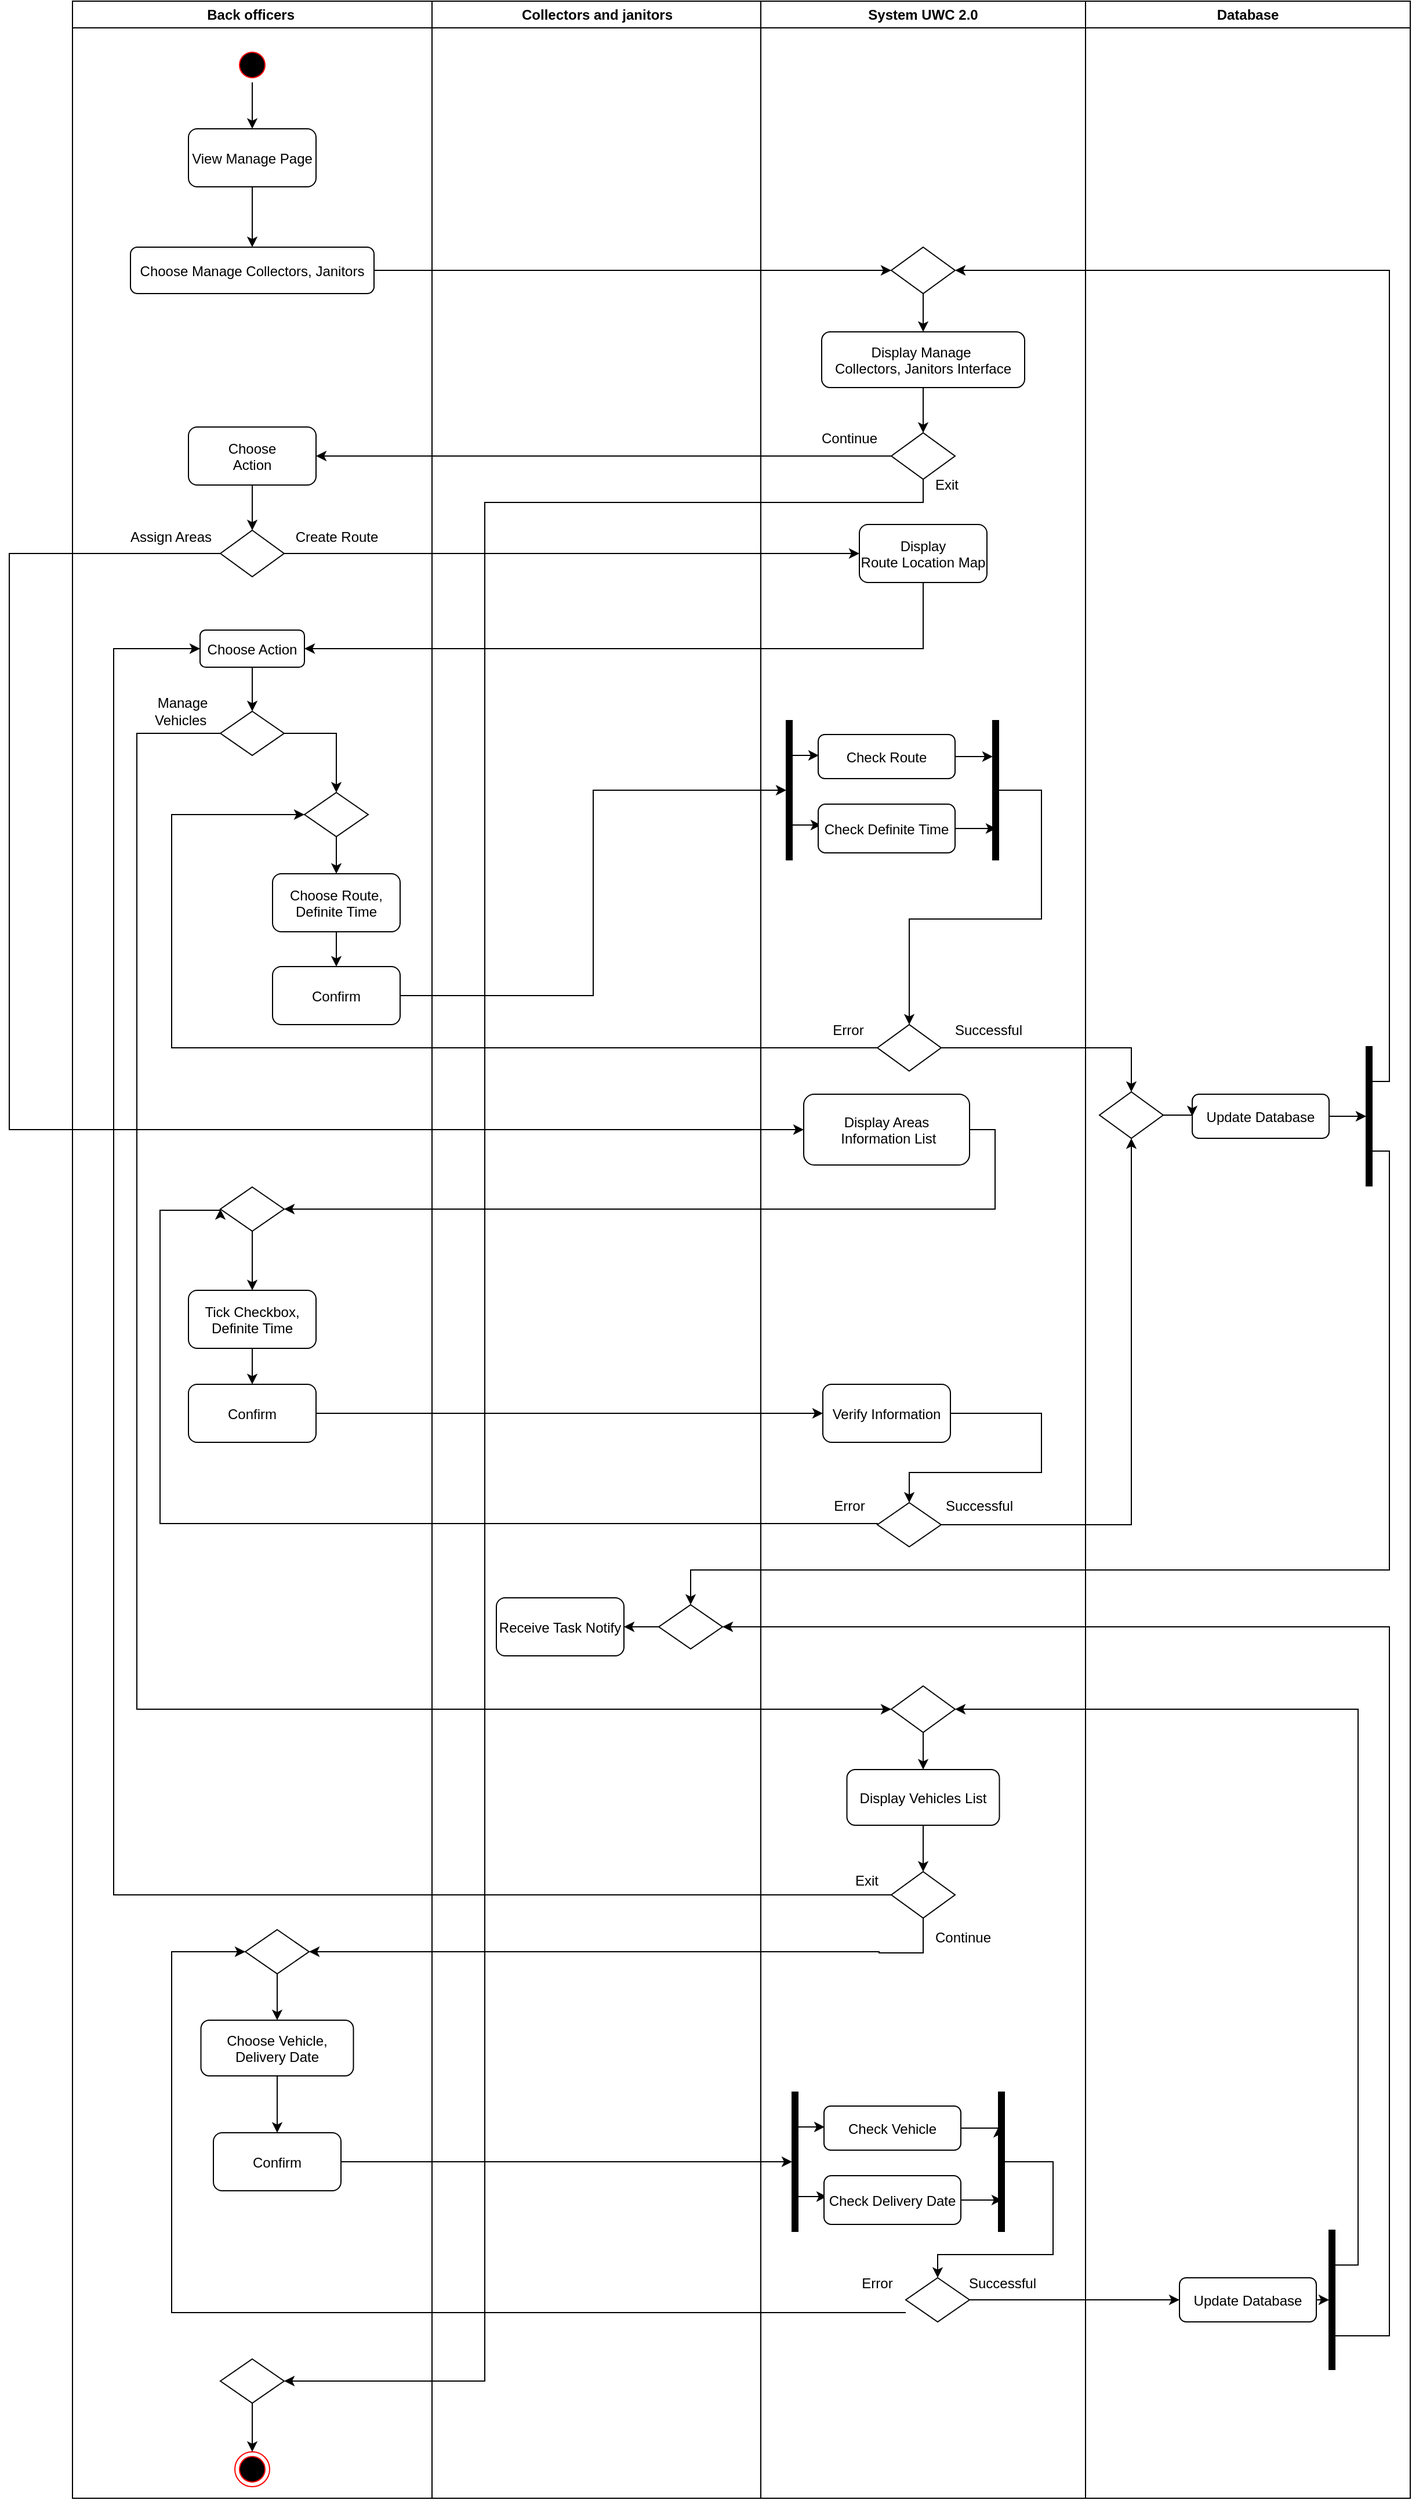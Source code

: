 <mxfile version="20.5.3" type="github">
  <diagram name="Page-1" id="e7e014a7-5840-1c2e-5031-d8a46d1fe8dd">
    <mxGraphModel dx="1354" dy="726" grid="1" gridSize="10" guides="1" tooltips="1" connect="1" arrows="1" fold="1" page="1" pageScale="1" pageWidth="1169" pageHeight="826" background="none" math="0" shadow="0">
      <root>
        <mxCell id="0" />
        <mxCell id="1" parent="0" />
        <mxCell id="2" value="Back officers " style="swimlane;whiteSpace=wrap" parent="1" vertex="1">
          <mxGeometry x="134.5" y="128" width="310" height="2152" as="geometry" />
        </mxCell>
        <mxCell id="rlBSqn4vm4IBlQh9q27B-58" style="edgeStyle=orthogonalEdgeStyle;rounded=0;orthogonalLoop=1;jettySize=auto;html=1;exitX=0.5;exitY=1;exitDx=0;exitDy=0;entryX=0.5;entryY=0;entryDx=0;entryDy=0;" parent="2" source="5" target="7" edge="1">
          <mxGeometry relative="1" as="geometry" />
        </mxCell>
        <mxCell id="5" value="" style="ellipse;shape=startState;fillColor=#000000;strokeColor=#ff0000;" parent="2" vertex="1">
          <mxGeometry x="140" y="40" width="30" height="30" as="geometry" />
        </mxCell>
        <mxCell id="rlBSqn4vm4IBlQh9q27B-235" style="edgeStyle=orthogonalEdgeStyle;rounded=0;orthogonalLoop=1;jettySize=auto;html=1;exitX=0.5;exitY=1;exitDx=0;exitDy=0;" parent="2" source="7" target="rlBSqn4vm4IBlQh9q27B-234" edge="1">
          <mxGeometry relative="1" as="geometry" />
        </mxCell>
        <mxCell id="7" value="View Manage Page" style="fontStyle=0;rounded=1;" parent="2" vertex="1">
          <mxGeometry x="100" y="110" width="110" height="50" as="geometry" />
        </mxCell>
        <mxCell id="rlBSqn4vm4IBlQh9q27B-78" style="edgeStyle=orthogonalEdgeStyle;rounded=0;orthogonalLoop=1;jettySize=auto;html=1;exitX=0.5;exitY=1;exitDx=0;exitDy=0;entryX=0.5;entryY=0;entryDx=0;entryDy=0;" parent="2" source="rlBSqn4vm4IBlQh9q27B-71" target="rlBSqn4vm4IBlQh9q27B-77" edge="1">
          <mxGeometry relative="1" as="geometry" />
        </mxCell>
        <mxCell id="rlBSqn4vm4IBlQh9q27B-71" value="Choose&#xa;Action" style="rounded=1;" parent="2" vertex="1">
          <mxGeometry x="100" y="367" width="110" height="50" as="geometry" />
        </mxCell>
        <mxCell id="rlBSqn4vm4IBlQh9q27B-77" value="" style="rhombus;" parent="2" vertex="1">
          <mxGeometry x="127.5" y="456" width="55" height="40" as="geometry" />
        </mxCell>
        <mxCell id="rlBSqn4vm4IBlQh9q27B-200" style="edgeStyle=orthogonalEdgeStyle;rounded=0;orthogonalLoop=1;jettySize=auto;html=1;exitX=0.5;exitY=1;exitDx=0;exitDy=0;entryX=0.5;entryY=0;entryDx=0;entryDy=0;" parent="2" source="rlBSqn4vm4IBlQh9q27B-83" target="rlBSqn4vm4IBlQh9q27B-196" edge="1">
          <mxGeometry relative="1" as="geometry" />
        </mxCell>
        <mxCell id="rlBSqn4vm4IBlQh9q27B-83" value="Choose Route, &#xa;Definite Time" style="rounded=1;" parent="2" vertex="1">
          <mxGeometry x="172.5" y="752" width="110" height="50" as="geometry" />
        </mxCell>
        <mxCell id="rlBSqn4vm4IBlQh9q27B-163" value="Assign Areas" style="text;html=1;align=center;verticalAlign=middle;resizable=0;points=[];autosize=1;strokeColor=none;fillColor=none;" parent="2" vertex="1">
          <mxGeometry x="39" y="447" width="90" height="30" as="geometry" />
        </mxCell>
        <mxCell id="rlBSqn4vm4IBlQh9q27B-166" style="edgeStyle=orthogonalEdgeStyle;rounded=0;orthogonalLoop=1;jettySize=auto;html=1;exitX=0.5;exitY=1;exitDx=0;exitDy=0;entryX=0.5;entryY=0;entryDx=0;entryDy=0;" parent="2" source="rlBSqn4vm4IBlQh9q27B-165" target="rlBSqn4vm4IBlQh9q27B-83" edge="1">
          <mxGeometry relative="1" as="geometry" />
        </mxCell>
        <mxCell id="rlBSqn4vm4IBlQh9q27B-165" value="" style="rhombus;" parent="2" vertex="1">
          <mxGeometry x="200" y="682" width="55" height="38" as="geometry" />
        </mxCell>
        <mxCell id="rlBSqn4vm4IBlQh9q27B-194" style="edgeStyle=orthogonalEdgeStyle;rounded=0;orthogonalLoop=1;jettySize=auto;html=1;exitX=0.5;exitY=1;exitDx=0;exitDy=0;entryX=0.5;entryY=0;entryDx=0;entryDy=0;" parent="2" source="rlBSqn4vm4IBlQh9q27B-180" target="rlBSqn4vm4IBlQh9q27B-193" edge="1">
          <mxGeometry relative="1" as="geometry" />
        </mxCell>
        <mxCell id="rlBSqn4vm4IBlQh9q27B-180" value="Tick Checkbox,&#xa;Definite Time" style="rounded=1;" parent="2" vertex="1">
          <mxGeometry x="100" y="1111" width="110" height="50" as="geometry" />
        </mxCell>
        <mxCell id="rlBSqn4vm4IBlQh9q27B-192" style="edgeStyle=orthogonalEdgeStyle;rounded=0;orthogonalLoop=1;jettySize=auto;html=1;exitX=0.5;exitY=1;exitDx=0;exitDy=0;entryX=0.5;entryY=0;entryDx=0;entryDy=0;" parent="2" source="rlBSqn4vm4IBlQh9q27B-188" target="rlBSqn4vm4IBlQh9q27B-180" edge="1">
          <mxGeometry relative="1" as="geometry" />
        </mxCell>
        <mxCell id="rlBSqn4vm4IBlQh9q27B-188" value="" style="rhombus;" parent="2" vertex="1">
          <mxGeometry x="127.5" y="1022" width="55" height="38" as="geometry" />
        </mxCell>
        <mxCell id="rlBSqn4vm4IBlQh9q27B-82" value="Create Route" style="text;html=1;align=center;verticalAlign=middle;resizable=0;points=[];autosize=1;strokeColor=none;fillColor=none;" parent="2" vertex="1">
          <mxGeometry x="182.5" y="447" width="90" height="30" as="geometry" />
        </mxCell>
        <mxCell id="rlBSqn4vm4IBlQh9q27B-193" value="Confirm" style="rounded=1;" parent="2" vertex="1">
          <mxGeometry x="100" y="1192" width="110" height="50" as="geometry" />
        </mxCell>
        <mxCell id="rlBSqn4vm4IBlQh9q27B-196" value="Confirm" style="rounded=1;" parent="2" vertex="1">
          <mxGeometry x="172.5" y="832" width="110" height="50" as="geometry" />
        </mxCell>
        <mxCell id="rlBSqn4vm4IBlQh9q27B-234" value="Choose Manage Collectors, Janitors" style="fontStyle=0;rounded=1;strokeColor=#000000;fillColor=#FFFFFF;align=center;" parent="2" vertex="1">
          <mxGeometry x="50" y="212" width="210" height="40" as="geometry" />
        </mxCell>
        <mxCell id="rlBSqn4vm4IBlQh9q27B-249" value="&amp;nbsp;Manage&amp;nbsp;&lt;br style=&quot;padding: 0px; margin: 0px;&quot;&gt;Vehicles&amp;nbsp;" style="text;html=1;align=center;verticalAlign=middle;resizable=0;points=[];autosize=1;strokeColor=none;fillColor=none;" parent="2" vertex="1">
          <mxGeometry x="59" y="592" width="70" height="40" as="geometry" />
        </mxCell>
        <mxCell id="rlBSqn4vm4IBlQh9q27B-261" style="edgeStyle=orthogonalEdgeStyle;rounded=0;orthogonalLoop=1;jettySize=auto;html=1;exitX=0.5;exitY=1;exitDx=0;exitDy=0;entryX=0.5;entryY=0;entryDx=0;entryDy=0;" parent="2" source="rlBSqn4vm4IBlQh9q27B-259" target="rlBSqn4vm4IBlQh9q27B-262" edge="1">
          <mxGeometry relative="1" as="geometry">
            <mxPoint x="166.962" y="1893.027" as="targetPoint" />
          </mxGeometry>
        </mxCell>
        <mxCell id="rlBSqn4vm4IBlQh9q27B-259" value="" style="rhombus;" parent="2" vertex="1">
          <mxGeometry x="149" y="1662" width="55" height="38" as="geometry" />
        </mxCell>
        <mxCell id="rlBSqn4vm4IBlQh9q27B-262" value="Choose Vehicle, &#xa;Delivery Date" style="rounded=1;strokeColor=#000000;fillColor=#FFFFFF;" parent="2" vertex="1">
          <mxGeometry x="110.75" y="1740" width="131.5" height="48" as="geometry" />
        </mxCell>
        <mxCell id="rlBSqn4vm4IBlQh9q27B-45" value="" style="ellipse;shape=endState;fillColor=#000000;strokeColor=#ff0000" parent="2" vertex="1">
          <mxGeometry x="140" y="2112" width="30" height="30" as="geometry" />
        </mxCell>
        <mxCell id="rlBSqn4vm4IBlQh9q27B-294" style="edgeStyle=orthogonalEdgeStyle;rounded=0;orthogonalLoop=1;jettySize=auto;html=1;exitX=0.5;exitY=1;exitDx=0;exitDy=0;entryX=0.5;entryY=0;entryDx=0;entryDy=0;" parent="2" source="rlBSqn4vm4IBlQh9q27B-291" target="rlBSqn4vm4IBlQh9q27B-45" edge="1">
          <mxGeometry relative="1" as="geometry" />
        </mxCell>
        <mxCell id="rlBSqn4vm4IBlQh9q27B-291" value="" style="rhombus;" parent="2" vertex="1">
          <mxGeometry x="127.5" y="2032" width="55" height="38" as="geometry" />
        </mxCell>
        <mxCell id="nLFvgQ4g275rdtvkvqvI-38" value="Confirm" style="rounded=1;" parent="2" vertex="1">
          <mxGeometry x="121.5" y="1837" width="110" height="50" as="geometry" />
        </mxCell>
        <mxCell id="nLFvgQ4g275rdtvkvqvI-39" value="" style="endArrow=classic;html=1;exitX=0.5;exitY=1;exitDx=0;exitDy=0;entryX=0.5;entryY=0;entryDx=0;entryDy=0;" parent="2" source="rlBSqn4vm4IBlQh9q27B-262" target="nLFvgQ4g275rdtvkvqvI-38" edge="1">
          <mxGeometry width="50" height="50" relative="1" as="geometry">
            <mxPoint x="565.5" y="1832" as="sourcePoint" />
            <mxPoint x="615.5" y="1782" as="targetPoint" />
          </mxGeometry>
        </mxCell>
        <mxCell id="c1iucTl4LM4oRWv0uUaR-33" value="Choose Action" style="rounded=1;" vertex="1" parent="2">
          <mxGeometry x="110" y="542" width="90" height="32" as="geometry" />
        </mxCell>
        <mxCell id="c1iucTl4LM4oRWv0uUaR-34" value="" style="rhombus;" vertex="1" parent="2">
          <mxGeometry x="127.5" y="612" width="55" height="38" as="geometry" />
        </mxCell>
        <mxCell id="c1iucTl4LM4oRWv0uUaR-35" style="edgeStyle=orthogonalEdgeStyle;rounded=0;orthogonalLoop=1;jettySize=auto;html=1;exitX=0.5;exitY=1;exitDx=0;exitDy=0;entryX=0.5;entryY=0;entryDx=0;entryDy=0;" edge="1" parent="2" source="c1iucTl4LM4oRWv0uUaR-33" target="c1iucTl4LM4oRWv0uUaR-34">
          <mxGeometry relative="1" as="geometry">
            <mxPoint x="743.5" y="511" as="sourcePoint" />
            <mxPoint x="210" y="558.0" as="targetPoint" />
          </mxGeometry>
        </mxCell>
        <mxCell id="c1iucTl4LM4oRWv0uUaR-36" style="edgeStyle=orthogonalEdgeStyle;rounded=0;orthogonalLoop=1;jettySize=auto;html=1;exitX=1;exitY=0.5;exitDx=0;exitDy=0;entryX=0.5;entryY=0;entryDx=0;entryDy=0;" edge="1" parent="2" source="c1iucTl4LM4oRWv0uUaR-34" target="rlBSqn4vm4IBlQh9q27B-165">
          <mxGeometry relative="1" as="geometry">
            <mxPoint x="165" y="574.0" as="sourcePoint" />
            <mxPoint x="165" y="622" as="targetPoint" />
            <Array as="points">
              <mxPoint x="228" y="631" />
            </Array>
          </mxGeometry>
        </mxCell>
        <mxCell id="3" value="Collectors and janitors" style="swimlane;whiteSpace=wrap;startSize=23;" parent="1" vertex="1">
          <mxGeometry x="444.5" y="128" width="283.5" height="2152" as="geometry" />
        </mxCell>
        <mxCell id="rlBSqn4vm4IBlQh9q27B-186" value="Receive Task Notify" style="rounded=1;" parent="3" vertex="1">
          <mxGeometry x="55.5" y="1376" width="110" height="50" as="geometry" />
        </mxCell>
        <mxCell id="rlBSqn4vm4IBlQh9q27B-288" style="edgeStyle=orthogonalEdgeStyle;rounded=0;orthogonalLoop=1;jettySize=auto;html=1;exitX=0;exitY=0.5;exitDx=0;exitDy=0;entryX=1;entryY=0.5;entryDx=0;entryDy=0;" parent="3" source="rlBSqn4vm4IBlQh9q27B-285" target="rlBSqn4vm4IBlQh9q27B-186" edge="1">
          <mxGeometry relative="1" as="geometry" />
        </mxCell>
        <mxCell id="rlBSqn4vm4IBlQh9q27B-285" value="" style="rhombus;" parent="3" vertex="1">
          <mxGeometry x="195.5" y="1382" width="55" height="38" as="geometry" />
        </mxCell>
        <mxCell id="4" value="System UWC 2.0" style="swimlane;whiteSpace=wrap;startSize=23;" parent="1" vertex="1">
          <mxGeometry x="728" y="128" width="280" height="2152" as="geometry">
            <mxRectangle x="724.5" y="128" width="90" height="30" as="alternateBounds" />
          </mxGeometry>
        </mxCell>
        <mxCell id="rlBSqn4vm4IBlQh9q27B-53" style="edgeStyle=orthogonalEdgeStyle;rounded=0;orthogonalLoop=1;jettySize=auto;html=1;exitX=0.5;exitY=1;exitDx=0;exitDy=0;entryX=0.5;entryY=0;entryDx=0;entryDy=0;" parent="4" source="21" target="33" edge="1">
          <mxGeometry relative="1" as="geometry">
            <mxPoint x="162" y="202" as="targetPoint" />
          </mxGeometry>
        </mxCell>
        <mxCell id="21" value="" style="rhombus;" parent="4" vertex="1">
          <mxGeometry x="112.5" y="212" width="55" height="40" as="geometry" />
        </mxCell>
        <mxCell id="rlBSqn4vm4IBlQh9q27B-55" style="edgeStyle=orthogonalEdgeStyle;rounded=0;orthogonalLoop=1;jettySize=auto;html=1;exitX=0.5;exitY=1;exitDx=0;exitDy=0;entryX=0.5;entryY=0;entryDx=0;entryDy=0;" parent="4" source="33" target="rlBSqn4vm4IBlQh9q27B-52" edge="1">
          <mxGeometry relative="1" as="geometry">
            <mxPoint x="222" y="362" as="targetPoint" />
          </mxGeometry>
        </mxCell>
        <mxCell id="rlBSqn4vm4IBlQh9q27B-52" value="" style="rhombus;" parent="4" vertex="1">
          <mxGeometry x="112.5" y="372" width="55" height="40" as="geometry" />
        </mxCell>
        <mxCell id="rlBSqn4vm4IBlQh9q27B-79" value="Display &#xa;Route Location Map" style="rounded=1;" parent="4" vertex="1">
          <mxGeometry x="85" y="451" width="110" height="50" as="geometry" />
        </mxCell>
        <mxCell id="rlBSqn4vm4IBlQh9q27B-91" value="" style="rhombus;" parent="4" vertex="1">
          <mxGeometry x="100.5" y="882" width="55" height="40" as="geometry" />
        </mxCell>
        <mxCell id="rlBSqn4vm4IBlQh9q27B-111" style="edgeStyle=orthogonalEdgeStyle;rounded=0;orthogonalLoop=1;jettySize=auto;html=1;exitX=1;exitY=0.75;exitDx=0;exitDy=0;" parent="4" source="rlBSqn4vm4IBlQh9q27B-92" edge="1">
          <mxGeometry relative="1" as="geometry">
            <mxPoint x="52" y="710" as="targetPoint" />
          </mxGeometry>
        </mxCell>
        <mxCell id="rlBSqn4vm4IBlQh9q27B-115" style="edgeStyle=orthogonalEdgeStyle;rounded=0;orthogonalLoop=1;jettySize=auto;html=1;exitX=0;exitY=0.25;exitDx=0;exitDy=0;" parent="4" source="rlBSqn4vm4IBlQh9q27B-92" edge="1">
          <mxGeometry relative="1" as="geometry">
            <mxPoint x="50" y="650" as="targetPoint" />
          </mxGeometry>
        </mxCell>
        <mxCell id="rlBSqn4vm4IBlQh9q27B-92" value="" style="whiteSpace=wrap;strokeColor=#000000;fillColor=#000000;" parent="4" vertex="1">
          <mxGeometry x="22" y="620" width="5" height="120" as="geometry" />
        </mxCell>
        <mxCell id="rlBSqn4vm4IBlQh9q27B-133" style="edgeStyle=orthogonalEdgeStyle;rounded=0;orthogonalLoop=1;jettySize=auto;html=1;exitX=1;exitY=0.5;exitDx=0;exitDy=0;entryX=0;entryY=0.25;entryDx=0;entryDy=0;" parent="4" source="rlBSqn4vm4IBlQh9q27B-96" target="rlBSqn4vm4IBlQh9q27B-132" edge="1">
          <mxGeometry relative="1" as="geometry" />
        </mxCell>
        <mxCell id="rlBSqn4vm4IBlQh9q27B-96" value="Check Route" style="rounded=1;" parent="4" vertex="1">
          <mxGeometry x="49.5" y="632" width="118" height="38" as="geometry" />
        </mxCell>
        <mxCell id="rlBSqn4vm4IBlQh9q27B-139" style="edgeStyle=none;rounded=0;orthogonalLoop=1;jettySize=auto;html=1;exitX=1;exitY=0.5;exitDx=0;exitDy=0;" parent="4" source="rlBSqn4vm4IBlQh9q27B-97" edge="1">
          <mxGeometry relative="1" as="geometry">
            <mxPoint x="133" y="713" as="targetPoint" />
          </mxGeometry>
        </mxCell>
        <mxCell id="rlBSqn4vm4IBlQh9q27B-141" style="edgeStyle=none;rounded=0;orthogonalLoop=1;jettySize=auto;html=1;exitX=1;exitY=0.5;exitDx=0;exitDy=0;" parent="4" source="rlBSqn4vm4IBlQh9q27B-97" edge="1">
          <mxGeometry relative="1" as="geometry">
            <mxPoint x="123" y="713" as="targetPoint" />
          </mxGeometry>
        </mxCell>
        <mxCell id="rlBSqn4vm4IBlQh9q27B-143" style="edgeStyle=none;rounded=0;orthogonalLoop=1;jettySize=auto;html=1;exitX=1;exitY=0.5;exitDx=0;exitDy=0;" parent="4" source="rlBSqn4vm4IBlQh9q27B-97" edge="1">
          <mxGeometry relative="1" as="geometry">
            <mxPoint x="133" y="713" as="targetPoint" />
          </mxGeometry>
        </mxCell>
        <mxCell id="rlBSqn4vm4IBlQh9q27B-144" style="edgeStyle=none;rounded=0;orthogonalLoop=1;jettySize=auto;html=1;exitX=1;exitY=0.5;exitDx=0;exitDy=0;" parent="4" source="rlBSqn4vm4IBlQh9q27B-97" edge="1">
          <mxGeometry relative="1" as="geometry">
            <mxPoint x="203" y="713" as="targetPoint" />
          </mxGeometry>
        </mxCell>
        <mxCell id="rlBSqn4vm4IBlQh9q27B-97" value="Check Definite Time" style="rounded=1;" parent="4" vertex="1">
          <mxGeometry x="49.5" y="692" width="118" height="42" as="geometry" />
        </mxCell>
        <mxCell id="rlBSqn4vm4IBlQh9q27B-145" style="edgeStyle=orthogonalEdgeStyle;rounded=0;orthogonalLoop=1;jettySize=auto;html=1;exitX=1;exitY=0.5;exitDx=0;exitDy=0;entryX=0.5;entryY=0;entryDx=0;entryDy=0;" parent="4" source="rlBSqn4vm4IBlQh9q27B-132" target="rlBSqn4vm4IBlQh9q27B-91" edge="1">
          <mxGeometry relative="1" as="geometry">
            <Array as="points">
              <mxPoint x="242" y="680" />
              <mxPoint x="242" y="791" />
              <mxPoint x="128" y="791" />
            </Array>
          </mxGeometry>
        </mxCell>
        <mxCell id="rlBSqn4vm4IBlQh9q27B-132" value="" style="whiteSpace=wrap;strokeColor=#000000;fillColor=#000000;" parent="4" vertex="1">
          <mxGeometry x="200" y="620" width="5" height="120" as="geometry" />
        </mxCell>
        <mxCell id="rlBSqn4vm4IBlQh9q27B-172" value="Display Areas&#xa; Information List" style="rounded=1;" parent="4" vertex="1">
          <mxGeometry x="37" y="942" width="143" height="61" as="geometry" />
        </mxCell>
        <mxCell id="rlBSqn4vm4IBlQh9q27B-205" style="edgeStyle=orthogonalEdgeStyle;rounded=0;orthogonalLoop=1;jettySize=auto;html=1;exitX=1;exitY=0.5;exitDx=0;exitDy=0;entryX=0.5;entryY=0;entryDx=0;entryDy=0;" parent="4" source="rlBSqn4vm4IBlQh9q27B-201" target="rlBSqn4vm4IBlQh9q27B-203" edge="1">
          <mxGeometry relative="1" as="geometry">
            <Array as="points">
              <mxPoint x="242" y="1217" />
              <mxPoint x="242" y="1268" />
              <mxPoint x="128" y="1268" />
            </Array>
          </mxGeometry>
        </mxCell>
        <mxCell id="rlBSqn4vm4IBlQh9q27B-201" value="Verify Information" style="rounded=1;strokeColor=#000000;fillColor=#FFFFFF;" parent="4" vertex="1">
          <mxGeometry x="53.5" y="1192" width="110" height="50" as="geometry" />
        </mxCell>
        <mxCell id="rlBSqn4vm4IBlQh9q27B-203" value="" style="rhombus;" parent="4" vertex="1">
          <mxGeometry x="100.5" y="1294" width="55" height="38" as="geometry" />
        </mxCell>
        <mxCell id="rlBSqn4vm4IBlQh9q27B-207" value="Error" style="text;html=1;align=center;verticalAlign=middle;resizable=0;points=[];autosize=1;strokeColor=none;fillColor=none;" parent="4" vertex="1">
          <mxGeometry x="50.5" y="1282" width="50" height="30" as="geometry" />
        </mxCell>
        <mxCell id="rlBSqn4vm4IBlQh9q27B-211" value="Successful" style="text;html=1;align=center;verticalAlign=middle;resizable=0;points=[];autosize=1;strokeColor=none;fillColor=none;" parent="4" vertex="1">
          <mxGeometry x="147.5" y="1282" width="80" height="30" as="geometry" />
        </mxCell>
        <mxCell id="rlBSqn4vm4IBlQh9q27B-238" value="" style="rhombus;" parent="4" vertex="1">
          <mxGeometry x="112.5" y="1452" width="55" height="40" as="geometry" />
        </mxCell>
        <mxCell id="rlBSqn4vm4IBlQh9q27B-247" style="edgeStyle=orthogonalEdgeStyle;rounded=0;orthogonalLoop=1;jettySize=auto;html=1;exitX=0.5;exitY=1;exitDx=0;exitDy=0;entryX=0.5;entryY=0;entryDx=0;entryDy=0;" parent="4" source="rlBSqn4vm4IBlQh9q27B-255" target="rlBSqn4vm4IBlQh9q27B-245" edge="1">
          <mxGeometry relative="1" as="geometry">
            <mxPoint x="242" y="1562" as="targetPoint" />
            <mxPoint x="140" y="1560" as="sourcePoint" />
          </mxGeometry>
        </mxCell>
        <mxCell id="rlBSqn4vm4IBlQh9q27B-245" value="" style="rhombus;" parent="4" vertex="1">
          <mxGeometry x="112.5" y="1612" width="55" height="40" as="geometry" />
        </mxCell>
        <mxCell id="rlBSqn4vm4IBlQh9q27B-255" value="Display Vehicles List" style="rounded=1;strokeColor=#000000;fillColor=#FFFFFF;" parent="4" vertex="1">
          <mxGeometry x="74.25" y="1524" width="131.5" height="48" as="geometry" />
        </mxCell>
        <mxCell id="rlBSqn4vm4IBlQh9q27B-263" style="edgeStyle=orthogonalEdgeStyle;rounded=0;orthogonalLoop=1;jettySize=auto;html=1;exitX=1;exitY=0.75;exitDx=0;exitDy=0;" parent="4" source="rlBSqn4vm4IBlQh9q27B-265" edge="1">
          <mxGeometry relative="1" as="geometry">
            <mxPoint x="57" y="1892" as="targetPoint" />
          </mxGeometry>
        </mxCell>
        <mxCell id="rlBSqn4vm4IBlQh9q27B-264" style="edgeStyle=orthogonalEdgeStyle;rounded=0;orthogonalLoop=1;jettySize=auto;html=1;exitX=0;exitY=0.25;exitDx=0;exitDy=0;" parent="4" source="rlBSqn4vm4IBlQh9q27B-265" edge="1">
          <mxGeometry relative="1" as="geometry">
            <mxPoint x="55" y="1832" as="targetPoint" />
          </mxGeometry>
        </mxCell>
        <mxCell id="rlBSqn4vm4IBlQh9q27B-265" value="" style="whiteSpace=wrap;strokeColor=#000000;fillColor=#000000;" parent="4" vertex="1">
          <mxGeometry x="27" y="1802" width="5" height="120" as="geometry" />
        </mxCell>
        <mxCell id="rlBSqn4vm4IBlQh9q27B-267" value="Check Vehicle" style="rounded=1;" parent="4" vertex="1">
          <mxGeometry x="54.5" y="1814" width="118" height="38" as="geometry" />
        </mxCell>
        <mxCell id="rlBSqn4vm4IBlQh9q27B-268" style="edgeStyle=none;rounded=0;orthogonalLoop=1;jettySize=auto;html=1;exitX=1;exitY=0.5;exitDx=0;exitDy=0;" parent="4" source="rlBSqn4vm4IBlQh9q27B-272" edge="1">
          <mxGeometry relative="1" as="geometry">
            <mxPoint x="138" y="1895" as="targetPoint" />
          </mxGeometry>
        </mxCell>
        <mxCell id="rlBSqn4vm4IBlQh9q27B-269" style="edgeStyle=none;rounded=0;orthogonalLoop=1;jettySize=auto;html=1;exitX=1;exitY=0.5;exitDx=0;exitDy=0;" parent="4" source="rlBSqn4vm4IBlQh9q27B-272" edge="1">
          <mxGeometry relative="1" as="geometry">
            <mxPoint x="128" y="1895" as="targetPoint" />
          </mxGeometry>
        </mxCell>
        <mxCell id="rlBSqn4vm4IBlQh9q27B-270" style="edgeStyle=none;rounded=0;orthogonalLoop=1;jettySize=auto;html=1;exitX=1;exitY=0.5;exitDx=0;exitDy=0;" parent="4" source="rlBSqn4vm4IBlQh9q27B-272" edge="1">
          <mxGeometry relative="1" as="geometry">
            <mxPoint x="138" y="1895" as="targetPoint" />
          </mxGeometry>
        </mxCell>
        <mxCell id="rlBSqn4vm4IBlQh9q27B-271" style="edgeStyle=none;rounded=0;orthogonalLoop=1;jettySize=auto;html=1;exitX=1;exitY=0.5;exitDx=0;exitDy=0;" parent="4" source="rlBSqn4vm4IBlQh9q27B-272" edge="1">
          <mxGeometry relative="1" as="geometry">
            <mxPoint x="208" y="1895" as="targetPoint" />
          </mxGeometry>
        </mxCell>
        <mxCell id="rlBSqn4vm4IBlQh9q27B-272" value="Check Delivery Date" style="rounded=1;" parent="4" vertex="1">
          <mxGeometry x="54.5" y="1874" width="118" height="42" as="geometry" />
        </mxCell>
        <mxCell id="XdoykPWAol43YMfYIbr1-44" style="edgeStyle=orthogonalEdgeStyle;rounded=0;orthogonalLoop=1;jettySize=auto;html=1;exitX=1;exitY=0.5;exitDx=0;exitDy=0;entryX=0.5;entryY=0;entryDx=0;entryDy=0;" parent="4" source="rlBSqn4vm4IBlQh9q27B-273" target="rlBSqn4vm4IBlQh9q27B-275" edge="1">
          <mxGeometry relative="1" as="geometry">
            <Array as="points">
              <mxPoint x="252" y="1862" />
              <mxPoint x="252" y="1942" />
              <mxPoint x="153" y="1942" />
            </Array>
          </mxGeometry>
        </mxCell>
        <mxCell id="rlBSqn4vm4IBlQh9q27B-273" value="" style="whiteSpace=wrap;strokeColor=#000000;fillColor=#000000;" parent="4" vertex="1">
          <mxGeometry x="205" y="1802" width="5" height="120" as="geometry" />
        </mxCell>
        <mxCell id="rlBSqn4vm4IBlQh9q27B-266" style="edgeStyle=orthogonalEdgeStyle;rounded=0;orthogonalLoop=1;jettySize=auto;html=1;exitX=1;exitY=0.5;exitDx=0;exitDy=0;entryX=0;entryY=0.25;entryDx=0;entryDy=0;" parent="4" source="rlBSqn4vm4IBlQh9q27B-267" target="rlBSqn4vm4IBlQh9q27B-273" edge="1">
          <mxGeometry relative="1" as="geometry" />
        </mxCell>
        <mxCell id="rlBSqn4vm4IBlQh9q27B-275" value="" style="rhombus;" parent="4" vertex="1">
          <mxGeometry x="125" y="1962" width="55" height="38" as="geometry" />
        </mxCell>
        <mxCell id="rlBSqn4vm4IBlQh9q27B-185" value="Successful" style="text;html=1;align=center;verticalAlign=middle;resizable=0;points=[];autosize=1;strokeColor=none;fillColor=none;" parent="4" vertex="1">
          <mxGeometry x="155.5" y="872" width="80" height="30" as="geometry" />
        </mxCell>
        <mxCell id="rlBSqn4vm4IBlQh9q27B-159" value="Error" style="text;html=1;align=center;verticalAlign=middle;resizable=0;points=[];autosize=1;strokeColor=none;fillColor=none;" parent="4" vertex="1">
          <mxGeometry x="49.5" y="872" width="50" height="30" as="geometry" />
        </mxCell>
        <mxCell id="rlBSqn4vm4IBlQh9q27B-302" value="Successful" style="text;html=1;align=center;verticalAlign=middle;resizable=0;points=[];autosize=1;strokeColor=none;fillColor=none;" parent="4" vertex="1">
          <mxGeometry x="167.5" y="1952" width="80" height="30" as="geometry" />
        </mxCell>
        <mxCell id="rlBSqn4vm4IBlQh9q27B-278" value="Error" style="text;html=1;align=center;verticalAlign=middle;resizable=0;points=[];autosize=1;strokeColor=none;fillColor=none;" parent="4" vertex="1">
          <mxGeometry x="75" y="1952" width="50" height="30" as="geometry" />
        </mxCell>
        <mxCell id="33" value="Display Manage &#xa;Collectors, Janitors Interface" style="rounded=1;" parent="4" vertex="1">
          <mxGeometry x="52.5" y="285" width="175" height="48" as="geometry" />
        </mxCell>
        <mxCell id="rlBSqn4vm4IBlQh9q27B-56" value="Continue" style="text;html=1;align=center;verticalAlign=middle;resizable=0;points=[];autosize=1;strokeColor=none;fillColor=none;" parent="4" vertex="1">
          <mxGeometry x="40.5" y="362" width="70" height="30" as="geometry" />
        </mxCell>
        <mxCell id="rlBSqn4vm4IBlQh9q27B-296" value="Exit" style="text;html=1;align=center;verticalAlign=middle;resizable=0;points=[];autosize=1;strokeColor=none;fillColor=none;" parent="4" vertex="1">
          <mxGeometry x="140" y="402" width="40" height="30" as="geometry" />
        </mxCell>
        <mxCell id="nLFvgQ4g275rdtvkvqvI-37" value="" style="endArrow=classic;html=1;exitX=0.5;exitY=1;exitDx=0;exitDy=0;entryX=0.5;entryY=0;entryDx=0;entryDy=0;" parent="4" source="rlBSqn4vm4IBlQh9q27B-238" target="rlBSqn4vm4IBlQh9q27B-255" edge="1">
          <mxGeometry width="50" height="50" relative="1" as="geometry">
            <mxPoint x="-28" y="1462" as="sourcePoint" />
            <mxPoint x="140" y="1512" as="targetPoint" />
          </mxGeometry>
        </mxCell>
        <mxCell id="rlBSqn4vm4IBlQh9q27B-248" value="Continue" style="text;html=1;align=center;verticalAlign=middle;resizable=0;points=[];autosize=1;strokeColor=none;fillColor=none;" parent="4" vertex="1">
          <mxGeometry x="139" y="1654" width="70" height="30" as="geometry" />
        </mxCell>
        <mxCell id="rlBSqn4vm4IBlQh9q27B-293" value="Exit" style="text;html=1;align=center;verticalAlign=middle;resizable=0;points=[];autosize=1;strokeColor=none;fillColor=none;" parent="4" vertex="1">
          <mxGeometry x="70.5" y="1605" width="40" height="30" as="geometry" />
        </mxCell>
        <mxCell id="rlBSqn4vm4IBlQh9q27B-41" value="Database" style="swimlane;whiteSpace=wrap;startSize=23;" parent="1" vertex="1">
          <mxGeometry x="1008" y="128" width="280" height="2152" as="geometry">
            <mxRectangle x="724.5" y="128" width="90" height="30" as="alternateBounds" />
          </mxGeometry>
        </mxCell>
        <mxCell id="rlBSqn4vm4IBlQh9q27B-218" style="edgeStyle=orthogonalEdgeStyle;rounded=0;orthogonalLoop=1;jettySize=auto;html=1;exitX=1;exitY=0.5;exitDx=0;exitDy=0;entryX=0;entryY=0.5;entryDx=0;entryDy=0;" parent="rlBSqn4vm4IBlQh9q27B-41" source="rlBSqn4vm4IBlQh9q27B-184" target="rlBSqn4vm4IBlQh9q27B-215" edge="1">
          <mxGeometry relative="1" as="geometry" />
        </mxCell>
        <mxCell id="rlBSqn4vm4IBlQh9q27B-184" value="Update Database" style="rounded=1;" parent="rlBSqn4vm4IBlQh9q27B-41" vertex="1">
          <mxGeometry x="92" y="942" width="118" height="38" as="geometry" />
        </mxCell>
        <mxCell id="rlBSqn4vm4IBlQh9q27B-212" style="edgeStyle=orthogonalEdgeStyle;rounded=0;orthogonalLoop=1;jettySize=auto;html=1;exitX=1;exitY=0.5;exitDx=0;exitDy=0;entryX=0;entryY=0.5;entryDx=0;entryDy=0;" parent="rlBSqn4vm4IBlQh9q27B-41" source="rlBSqn4vm4IBlQh9q27B-208" target="rlBSqn4vm4IBlQh9q27B-184" edge="1">
          <mxGeometry relative="1" as="geometry" />
        </mxCell>
        <mxCell id="rlBSqn4vm4IBlQh9q27B-208" value="" style="rhombus;" parent="rlBSqn4vm4IBlQh9q27B-41" vertex="1">
          <mxGeometry x="12" y="940" width="55" height="40" as="geometry" />
        </mxCell>
        <mxCell id="rlBSqn4vm4IBlQh9q27B-215" value="" style="whiteSpace=wrap;strokeColor=#000000;fillColor=#000000;" parent="rlBSqn4vm4IBlQh9q27B-41" vertex="1">
          <mxGeometry x="242" y="901" width="5" height="120" as="geometry" />
        </mxCell>
        <mxCell id="rlBSqn4vm4IBlQh9q27B-282" style="edgeStyle=orthogonalEdgeStyle;rounded=0;orthogonalLoop=1;jettySize=auto;html=1;exitX=1;exitY=0.5;exitDx=0;exitDy=0;entryX=0;entryY=0.5;entryDx=0;entryDy=0;" parent="rlBSqn4vm4IBlQh9q27B-41" source="rlBSqn4vm4IBlQh9q27B-279" target="rlBSqn4vm4IBlQh9q27B-281" edge="1">
          <mxGeometry relative="1" as="geometry" />
        </mxCell>
        <mxCell id="rlBSqn4vm4IBlQh9q27B-279" value="Update Database" style="rounded=1;" parent="rlBSqn4vm4IBlQh9q27B-41" vertex="1">
          <mxGeometry x="81" y="1962" width="118" height="38" as="geometry" />
        </mxCell>
        <mxCell id="rlBSqn4vm4IBlQh9q27B-281" value="" style="whiteSpace=wrap;strokeColor=#000000;fillColor=#000000;" parent="rlBSqn4vm4IBlQh9q27B-41" vertex="1">
          <mxGeometry x="210" y="1921" width="5" height="120" as="geometry" />
        </mxCell>
        <mxCell id="rlBSqn4vm4IBlQh9q27B-72" style="edgeStyle=orthogonalEdgeStyle;rounded=0;orthogonalLoop=1;jettySize=auto;html=1;exitX=0;exitY=0.5;exitDx=0;exitDy=0;" parent="1" source="rlBSqn4vm4IBlQh9q27B-52" target="rlBSqn4vm4IBlQh9q27B-71" edge="1">
          <mxGeometry relative="1" as="geometry">
            <mxPoint x="750" y="540" as="sourcePoint" />
          </mxGeometry>
        </mxCell>
        <mxCell id="rlBSqn4vm4IBlQh9q27B-81" style="edgeStyle=orthogonalEdgeStyle;rounded=0;orthogonalLoop=1;jettySize=auto;html=1;exitX=1;exitY=0.5;exitDx=0;exitDy=0;entryX=0;entryY=0.5;entryDx=0;entryDy=0;" parent="1" source="rlBSqn4vm4IBlQh9q27B-77" target="rlBSqn4vm4IBlQh9q27B-79" edge="1">
          <mxGeometry relative="1" as="geometry">
            <mxPoint x="673.0" y="604.0" as="targetPoint" />
          </mxGeometry>
        </mxCell>
        <mxCell id="rlBSqn4vm4IBlQh9q27B-84" style="edgeStyle=orthogonalEdgeStyle;rounded=0;orthogonalLoop=1;jettySize=auto;html=1;exitX=0.5;exitY=1;exitDx=0;exitDy=0;entryX=1;entryY=0.5;entryDx=0;entryDy=0;" parent="1" source="rlBSqn4vm4IBlQh9q27B-79" target="c1iucTl4LM4oRWv0uUaR-33" edge="1">
          <mxGeometry relative="1" as="geometry">
            <mxPoint x="400" y="679" as="targetPoint" />
          </mxGeometry>
        </mxCell>
        <mxCell id="rlBSqn4vm4IBlQh9q27B-158" style="edgeStyle=orthogonalEdgeStyle;rounded=0;orthogonalLoop=1;jettySize=auto;html=1;exitX=0;exitY=0.5;exitDx=0;exitDy=0;entryX=0;entryY=0.5;entryDx=0;entryDy=0;" parent="1" source="rlBSqn4vm4IBlQh9q27B-91" target="rlBSqn4vm4IBlQh9q27B-165" edge="1">
          <mxGeometry relative="1" as="geometry">
            <mxPoint x="250" y="660" as="targetPoint" />
            <Array as="points">
              <mxPoint x="220" y="1030" />
              <mxPoint x="220" y="829" />
            </Array>
          </mxGeometry>
        </mxCell>
        <mxCell id="rlBSqn4vm4IBlQh9q27B-161" style="edgeStyle=orthogonalEdgeStyle;rounded=0;orthogonalLoop=1;jettySize=auto;html=1;entryX=0;entryY=0.5;entryDx=0;entryDy=0;exitX=0;exitY=0.5;exitDx=0;exitDy=0;" parent="1" source="rlBSqn4vm4IBlQh9q27B-77" target="rlBSqn4vm4IBlQh9q27B-172" edge="1">
          <mxGeometry relative="1" as="geometry">
            <mxPoint x="760" y="1220" as="targetPoint" />
            <Array as="points">
              <mxPoint x="80" y="604" />
              <mxPoint x="80" y="1100" />
            </Array>
            <mxPoint x="200" y="510" as="sourcePoint" />
          </mxGeometry>
        </mxCell>
        <mxCell id="rlBSqn4vm4IBlQh9q27B-191" style="edgeStyle=orthogonalEdgeStyle;rounded=0;orthogonalLoop=1;jettySize=auto;html=1;exitX=1;exitY=0.5;exitDx=0;exitDy=0;entryX=1;entryY=0.5;entryDx=0;entryDy=0;" parent="1" source="rlBSqn4vm4IBlQh9q27B-172" target="rlBSqn4vm4IBlQh9q27B-188" edge="1">
          <mxGeometry relative="1" as="geometry">
            <mxPoint x="938" y="1210" as="sourcePoint" />
            <Array as="points">
              <mxPoint x="930" y="1100" />
              <mxPoint x="930" y="1169" />
            </Array>
          </mxGeometry>
        </mxCell>
        <mxCell id="rlBSqn4vm4IBlQh9q27B-198" style="edgeStyle=orthogonalEdgeStyle;rounded=0;orthogonalLoop=1;jettySize=auto;html=1;exitX=1;exitY=0.5;exitDx=0;exitDy=0;entryX=0;entryY=0.5;entryDx=0;entryDy=0;" parent="1" source="rlBSqn4vm4IBlQh9q27B-196" target="rlBSqn4vm4IBlQh9q27B-92" edge="1">
          <mxGeometry relative="1" as="geometry" />
        </mxCell>
        <mxCell id="rlBSqn4vm4IBlQh9q27B-202" style="edgeStyle=orthogonalEdgeStyle;rounded=0;orthogonalLoop=1;jettySize=auto;html=1;exitX=1;exitY=0.5;exitDx=0;exitDy=0;" parent="1" source="rlBSqn4vm4IBlQh9q27B-193" target="rlBSqn4vm4IBlQh9q27B-201" edge="1">
          <mxGeometry relative="1" as="geometry" />
        </mxCell>
        <mxCell id="rlBSqn4vm4IBlQh9q27B-206" style="edgeStyle=orthogonalEdgeStyle;rounded=0;orthogonalLoop=1;jettySize=auto;html=1;exitX=0;exitY=0.5;exitDx=0;exitDy=0;entryX=0;entryY=0.5;entryDx=0;entryDy=0;" parent="1" source="rlBSqn4vm4IBlQh9q27B-203" target="rlBSqn4vm4IBlQh9q27B-188" edge="1">
          <mxGeometry relative="1" as="geometry">
            <Array as="points">
              <mxPoint x="210" y="1440" />
              <mxPoint x="210" y="1170" />
              <mxPoint x="262" y="1170" />
            </Array>
          </mxGeometry>
        </mxCell>
        <mxCell id="rlBSqn4vm4IBlQh9q27B-209" style="edgeStyle=orthogonalEdgeStyle;rounded=0;orthogonalLoop=1;jettySize=auto;html=1;exitX=1;exitY=0.5;exitDx=0;exitDy=0;entryX=0.5;entryY=0;entryDx=0;entryDy=0;" parent="1" source="rlBSqn4vm4IBlQh9q27B-91" target="rlBSqn4vm4IBlQh9q27B-208" edge="1">
          <mxGeometry relative="1" as="geometry" />
        </mxCell>
        <mxCell id="rlBSqn4vm4IBlQh9q27B-210" style="edgeStyle=orthogonalEdgeStyle;rounded=0;orthogonalLoop=1;jettySize=auto;html=1;exitX=1;exitY=0.5;exitDx=0;exitDy=0;entryX=0.5;entryY=1;entryDx=0;entryDy=0;" parent="1" source="rlBSqn4vm4IBlQh9q27B-203" target="rlBSqn4vm4IBlQh9q27B-208" edge="1">
          <mxGeometry relative="1" as="geometry" />
        </mxCell>
        <mxCell id="rlBSqn4vm4IBlQh9q27B-219" style="edgeStyle=orthogonalEdgeStyle;rounded=0;orthogonalLoop=1;jettySize=auto;html=1;exitX=0;exitY=0.25;exitDx=0;exitDy=0;entryX=1;entryY=0.5;entryDx=0;entryDy=0;" parent="1" source="rlBSqn4vm4IBlQh9q27B-215" target="21" edge="1">
          <mxGeometry relative="1" as="geometry">
            <Array as="points">
              <mxPoint x="1270" y="1059" />
              <mxPoint x="1270" y="360" />
            </Array>
          </mxGeometry>
        </mxCell>
        <mxCell id="rlBSqn4vm4IBlQh9q27B-229" style="edgeStyle=orthogonalEdgeStyle;rounded=0;orthogonalLoop=1;jettySize=auto;html=1;entryX=0;entryY=0.5;entryDx=0;entryDy=0;exitX=1;exitY=0.5;exitDx=0;exitDy=0;" parent="1" source="rlBSqn4vm4IBlQh9q27B-234" target="21" edge="1">
          <mxGeometry relative="1" as="geometry">
            <Array as="points">
              <mxPoint x="840" y="360" />
            </Array>
            <mxPoint x="480" y="420" as="sourcePoint" />
          </mxGeometry>
        </mxCell>
        <mxCell id="rlBSqn4vm4IBlQh9q27B-239" style="edgeStyle=orthogonalEdgeStyle;rounded=0;orthogonalLoop=1;jettySize=auto;html=1;entryX=0;entryY=0.5;entryDx=0;entryDy=0;exitX=0;exitY=0.5;exitDx=0;exitDy=0;" parent="1" source="c1iucTl4LM4oRWv0uUaR-34" target="rlBSqn4vm4IBlQh9q27B-238" edge="1">
          <mxGeometry relative="1" as="geometry">
            <Array as="points">
              <mxPoint x="190" y="759" />
              <mxPoint x="190" y="1600" />
            </Array>
            <mxPoint x="170" y="565.714" as="sourcePoint" />
          </mxGeometry>
        </mxCell>
        <mxCell id="rlBSqn4vm4IBlQh9q27B-274" style="edgeStyle=orthogonalEdgeStyle;rounded=0;orthogonalLoop=1;jettySize=auto;html=1;exitX=1;exitY=0.5;exitDx=0;exitDy=0;entryX=0;entryY=0.5;entryDx=0;entryDy=0;" parent="1" source="nLFvgQ4g275rdtvkvqvI-38" target="rlBSqn4vm4IBlQh9q27B-265" edge="1">
          <mxGeometry relative="1" as="geometry" />
        </mxCell>
        <mxCell id="rlBSqn4vm4IBlQh9q27B-277" style="edgeStyle=orthogonalEdgeStyle;rounded=0;orthogonalLoop=1;jettySize=auto;html=1;exitX=0;exitY=0.5;exitDx=0;exitDy=0;entryX=0;entryY=0.5;entryDx=0;entryDy=0;" parent="1" target="rlBSqn4vm4IBlQh9q27B-259" edge="1">
          <mxGeometry relative="1" as="geometry">
            <Array as="points">
              <mxPoint x="220" y="2120" />
              <mxPoint x="220" y="1809" />
            </Array>
            <mxPoint x="853" y="2120" as="sourcePoint" />
            <mxPoint x="283.5" y="1820" as="targetPoint" />
          </mxGeometry>
        </mxCell>
        <mxCell id="rlBSqn4vm4IBlQh9q27B-280" style="edgeStyle=orthogonalEdgeStyle;rounded=0;orthogonalLoop=1;jettySize=auto;html=1;exitX=1;exitY=0.5;exitDx=0;exitDy=0;entryX=0;entryY=0.5;entryDx=0;entryDy=0;" parent="1" source="rlBSqn4vm4IBlQh9q27B-275" target="rlBSqn4vm4IBlQh9q27B-279" edge="1">
          <mxGeometry relative="1" as="geometry">
            <mxPoint x="1047.5" y="2200" as="targetPoint" />
          </mxGeometry>
        </mxCell>
        <mxCell id="rlBSqn4vm4IBlQh9q27B-284" style="edgeStyle=orthogonalEdgeStyle;rounded=0;orthogonalLoop=1;jettySize=auto;html=1;exitX=1;exitY=0.25;exitDx=0;exitDy=0;entryX=1;entryY=0.5;entryDx=0;entryDy=0;" parent="1" source="rlBSqn4vm4IBlQh9q27B-281" target="rlBSqn4vm4IBlQh9q27B-238" edge="1">
          <mxGeometry relative="1" as="geometry" />
        </mxCell>
        <mxCell id="rlBSqn4vm4IBlQh9q27B-286" style="edgeStyle=orthogonalEdgeStyle;rounded=0;orthogonalLoop=1;jettySize=auto;html=1;exitX=1;exitY=0.75;exitDx=0;exitDy=0;entryX=1;entryY=0.5;entryDx=0;entryDy=0;" parent="1" source="rlBSqn4vm4IBlQh9q27B-281" target="rlBSqn4vm4IBlQh9q27B-285" edge="1">
          <mxGeometry relative="1" as="geometry">
            <Array as="points">
              <mxPoint x="1223" y="2140" />
              <mxPoint x="1270" y="2140" />
              <mxPoint x="1270" y="1529" />
            </Array>
          </mxGeometry>
        </mxCell>
        <mxCell id="rlBSqn4vm4IBlQh9q27B-287" style="edgeStyle=orthogonalEdgeStyle;rounded=0;orthogonalLoop=1;jettySize=auto;html=1;exitX=0;exitY=0.75;exitDx=0;exitDy=0;entryX=0.5;entryY=0;entryDx=0;entryDy=0;" parent="1" source="rlBSqn4vm4IBlQh9q27B-215" target="rlBSqn4vm4IBlQh9q27B-285" edge="1">
          <mxGeometry relative="1" as="geometry">
            <Array as="points">
              <mxPoint x="1270" y="1119" />
              <mxPoint x="1270" y="1480" />
              <mxPoint x="667" y="1480" />
            </Array>
          </mxGeometry>
        </mxCell>
        <mxCell id="rlBSqn4vm4IBlQh9q27B-292" style="edgeStyle=orthogonalEdgeStyle;rounded=0;orthogonalLoop=1;jettySize=auto;html=1;exitX=0;exitY=0.5;exitDx=0;exitDy=0;entryX=0;entryY=0.5;entryDx=0;entryDy=0;" parent="1" source="rlBSqn4vm4IBlQh9q27B-245" target="c1iucTl4LM4oRWv0uUaR-33" edge="1">
          <mxGeometry relative="1" as="geometry">
            <Array as="points">
              <mxPoint x="170" y="1760" />
              <mxPoint x="170" y="686" />
            </Array>
          </mxGeometry>
        </mxCell>
        <mxCell id="rlBSqn4vm4IBlQh9q27B-295" style="edgeStyle=orthogonalEdgeStyle;rounded=0;orthogonalLoop=1;jettySize=auto;html=1;exitX=0.5;exitY=1;exitDx=0;exitDy=0;entryX=1;entryY=0.5;entryDx=0;entryDy=0;" parent="1" source="rlBSqn4vm4IBlQh9q27B-52" target="rlBSqn4vm4IBlQh9q27B-291" edge="1">
          <mxGeometry relative="1" as="geometry">
            <Array as="points">
              <mxPoint x="868" y="560" />
              <mxPoint x="490" y="560" />
              <mxPoint x="490" y="2179" />
            </Array>
          </mxGeometry>
        </mxCell>
        <mxCell id="XdoykPWAol43YMfYIbr1-37" style="edgeStyle=orthogonalEdgeStyle;rounded=0;orthogonalLoop=1;jettySize=auto;html=1;entryX=1;entryY=0.5;entryDx=0;entryDy=0;exitX=0.5;exitY=1;exitDx=0;exitDy=0;" parent="1" source="rlBSqn4vm4IBlQh9q27B-245" target="rlBSqn4vm4IBlQh9q27B-259" edge="1">
          <mxGeometry relative="1" as="geometry">
            <mxPoint x="760" y="1670" as="sourcePoint" />
            <mxPoint x="366" y="1740" as="targetPoint" />
            <Array as="points">
              <mxPoint x="868" y="1810" />
              <mxPoint x="830" y="1810" />
            </Array>
          </mxGeometry>
        </mxCell>
      </root>
    </mxGraphModel>
  </diagram>
</mxfile>
